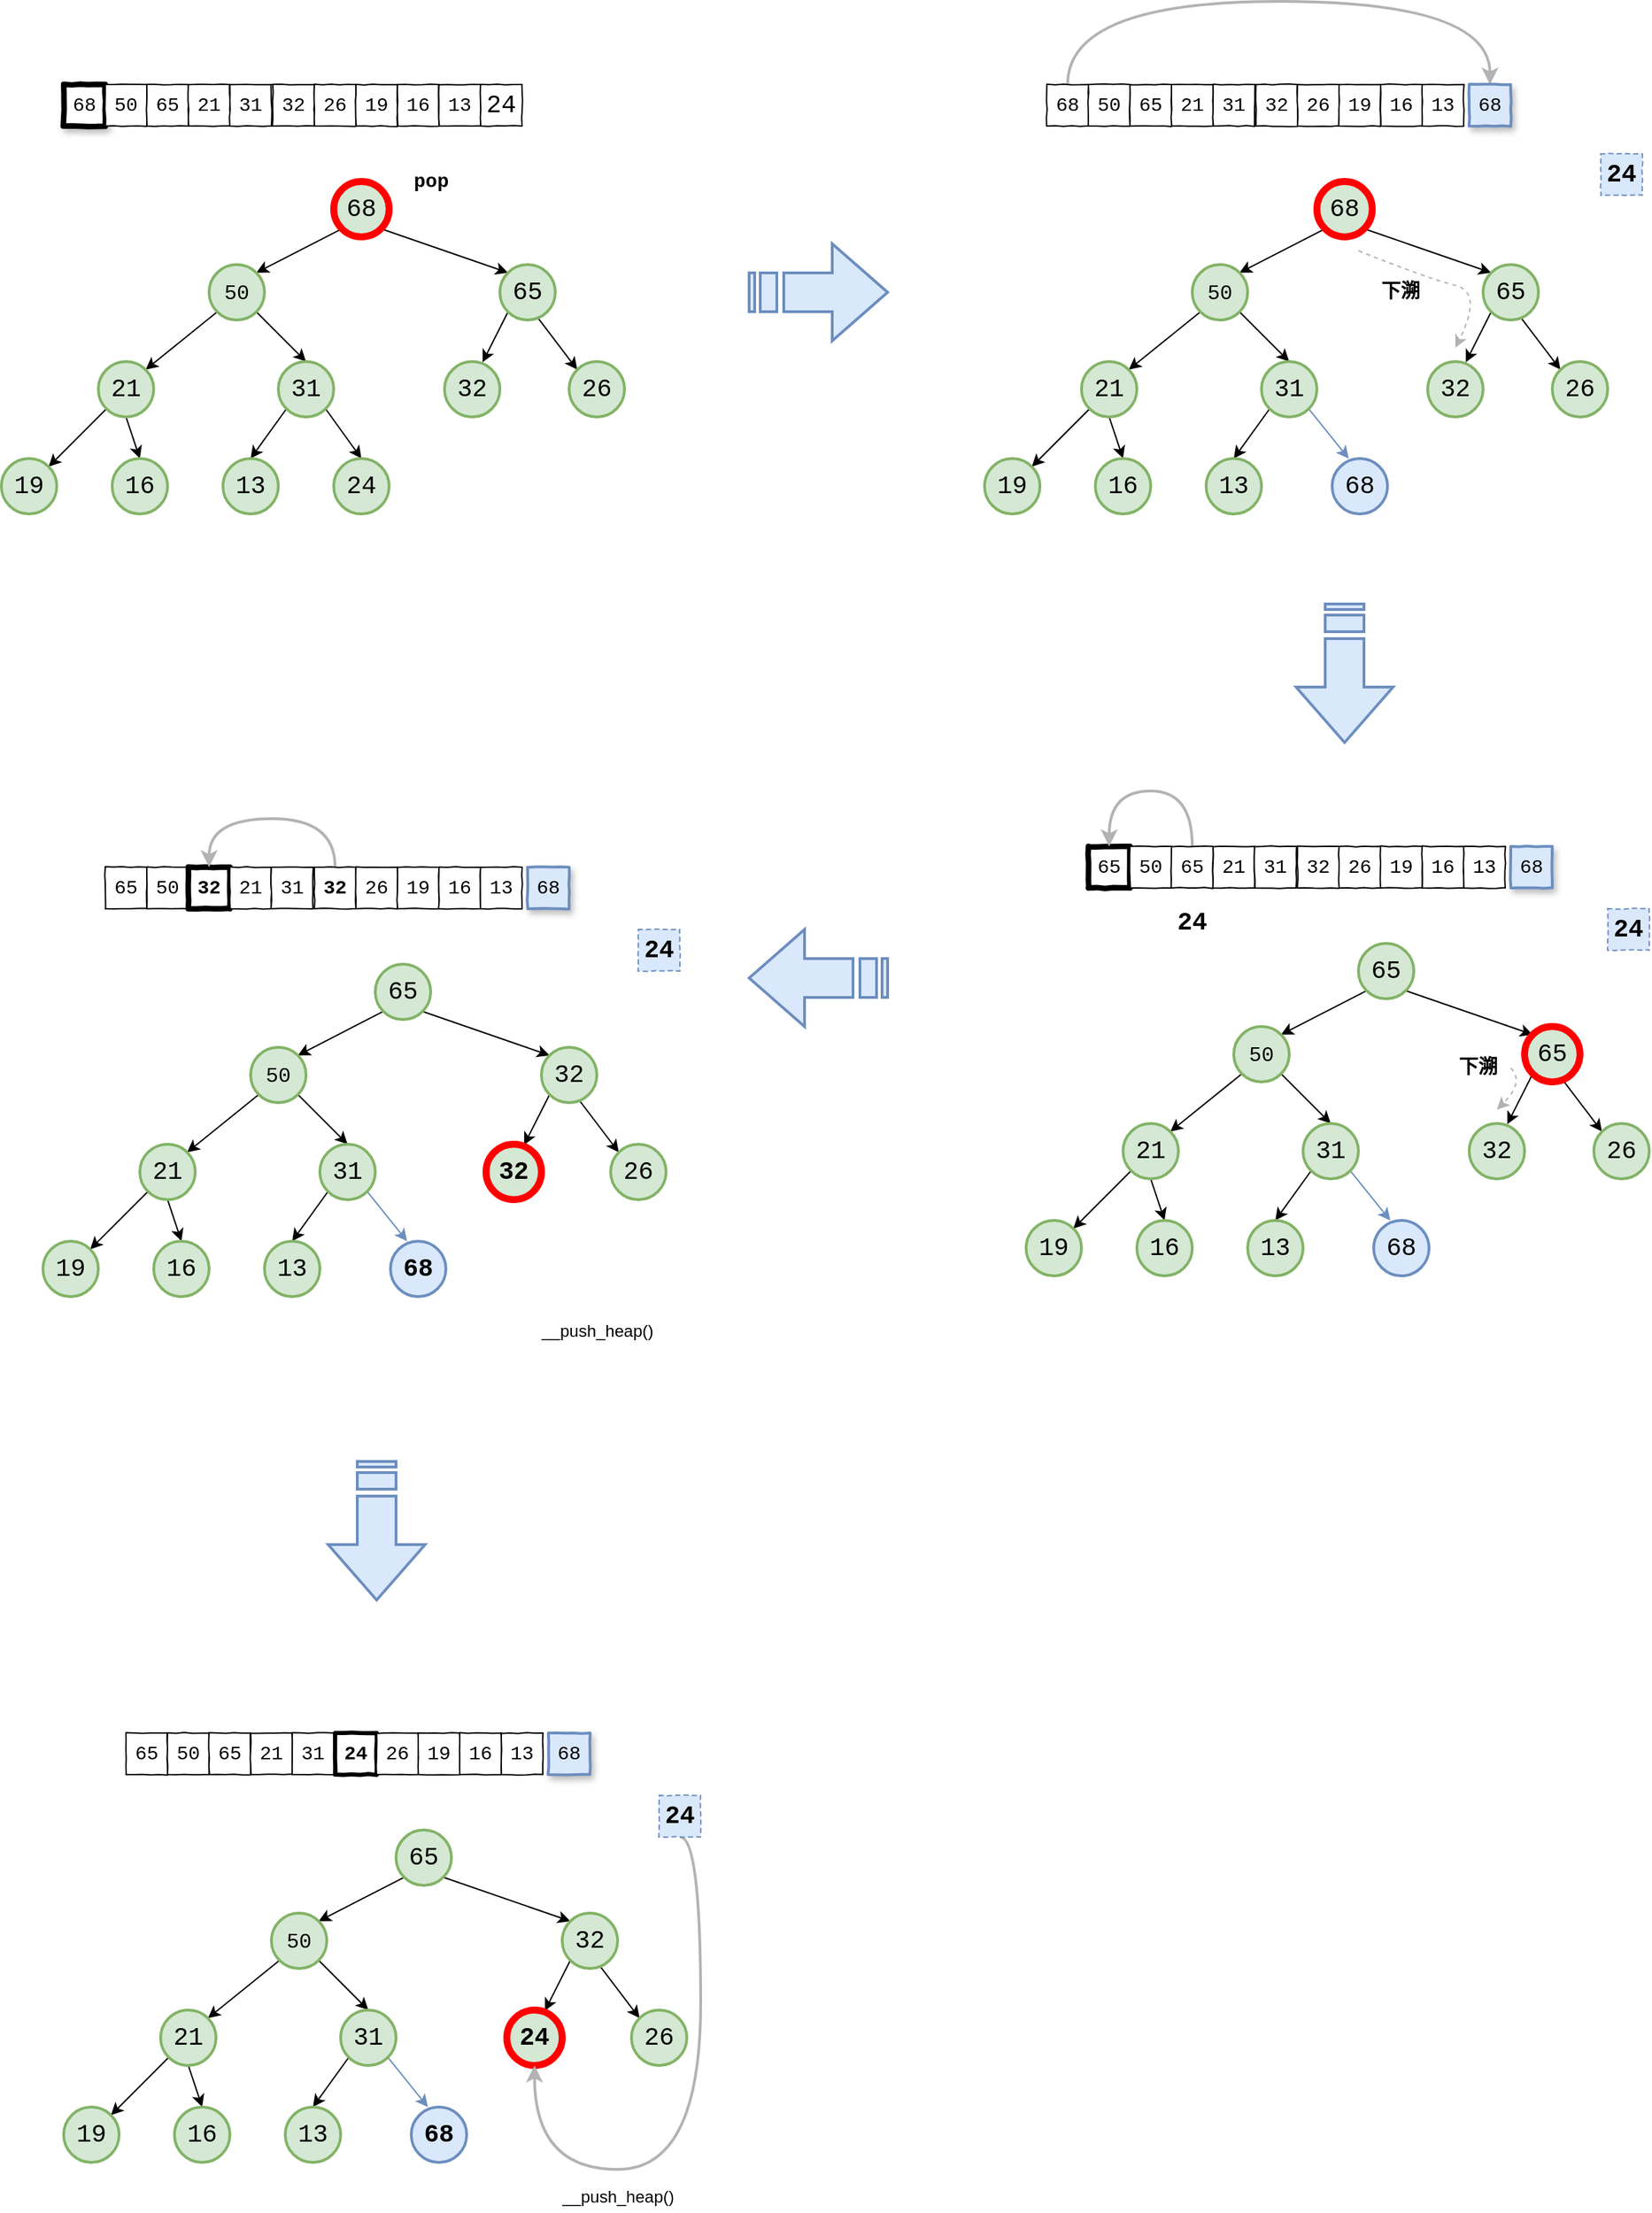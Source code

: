 <mxfile version="14.8.1" type="device"><diagram id="29K6t1o29U9dfSIRlV-H" name="第 1 页"><mxGraphModel dx="1490" dy="1015" grid="1" gridSize="10" guides="1" tooltips="1" connect="1" arrows="1" fold="1" page="1" pageScale="1" pageWidth="827" pageHeight="1169" math="0" shadow="0"><root><mxCell id="0"/><mxCell id="1" parent="0"/><mxCell id="tdpKP4snzykJeawlHUXq-28" value="" style="html=1;shadow=0;dashed=0;align=center;verticalAlign=middle;shape=mxgraph.arrows2.stripedArrow;dy=0.6;dx=40;notch=25;fontSize=14;strokeWidth=2;fillColor=#dae8fc;strokeColor=#6c8ebf;" parent="1" vertex="1"><mxGeometry x="570" y="205" width="100" height="70" as="geometry"/></mxCell><mxCell id="tdpKP4snzykJeawlHUXq-156" value="" style="html=1;shadow=0;dashed=0;align=center;verticalAlign=middle;shape=mxgraph.arrows2.stripedArrow;dy=0.6;dx=40;notch=25;fontSize=14;strokeWidth=2;fillColor=#dae8fc;strokeColor=#6c8ebf;rotation=90;" parent="1" vertex="1"><mxGeometry x="950" y="480" width="100" height="70" as="geometry"/></mxCell><mxCell id="tdpKP4snzykJeawlHUXq-163" value="" style="html=1;shadow=0;dashed=0;align=center;verticalAlign=middle;shape=mxgraph.arrows2.stripedArrow;dy=0.6;dx=40;notch=25;fontSize=14;strokeWidth=2;fillColor=#dae8fc;strokeColor=#6c8ebf;direction=west;" parent="1" vertex="1"><mxGeometry x="570" y="700" width="100" height="70" as="geometry"/></mxCell><mxCell id="tdpKP4snzykJeawlHUXq-164" style="rounded=0;orthogonalLoop=1;jettySize=auto;html=1;exitX=0;exitY=1;exitDx=0;exitDy=0;entryX=1;entryY=0;entryDx=0;entryDy=0;fontFamily=Courier New;fontSize=18;fontColor=#000000;" parent="1" source="tdpKP4snzykJeawlHUXq-166" target="tdpKP4snzykJeawlHUXq-169" edge="1"><mxGeometry relative="1" as="geometry"/></mxCell><mxCell id="tdpKP4snzykJeawlHUXq-165" style="edgeStyle=none;rounded=0;orthogonalLoop=1;jettySize=auto;html=1;exitX=1;exitY=1;exitDx=0;exitDy=0;entryX=0;entryY=0;entryDx=0;entryDy=0;fontFamily=Courier New;fontSize=18;fontColor=#000000;" parent="1" source="tdpKP4snzykJeawlHUXq-166" target="tdpKP4snzykJeawlHUXq-172" edge="1"><mxGeometry relative="1" as="geometry"/></mxCell><mxCell id="tdpKP4snzykJeawlHUXq-166" value="68" style="ellipse;whiteSpace=wrap;html=1;aspect=fixed;comic=1;jiggle=2;fontFamily=Courier New;fontSize=18;fillColor=#d5e8d4;strokeWidth=5;strokeColor=#FF0000;" parent="1" vertex="1"><mxGeometry x="270" y="160" width="40" height="40" as="geometry"/></mxCell><mxCell id="tdpKP4snzykJeawlHUXq-167" style="edgeStyle=none;rounded=0;orthogonalLoop=1;jettySize=auto;html=1;exitX=0;exitY=1;exitDx=0;exitDy=0;entryX=1;entryY=0;entryDx=0;entryDy=0;fontFamily=Courier New;fontSize=18;fontColor=#000000;" parent="1" source="tdpKP4snzykJeawlHUXq-169" target="tdpKP4snzykJeawlHUXq-175" edge="1"><mxGeometry relative="1" as="geometry"/></mxCell><mxCell id="tdpKP4snzykJeawlHUXq-168" style="edgeStyle=none;rounded=0;orthogonalLoop=1;jettySize=auto;html=1;exitX=1;exitY=1;exitDx=0;exitDy=0;entryX=0.5;entryY=0;entryDx=0;entryDy=0;fontFamily=Courier New;fontSize=18;fontColor=#000000;" parent="1" source="tdpKP4snzykJeawlHUXq-169" target="tdpKP4snzykJeawlHUXq-178" edge="1"><mxGeometry relative="1" as="geometry"/></mxCell><mxCell id="tdpKP4snzykJeawlHUXq-169" value="&lt;font style=&quot;font-size: 15px&quot;&gt;50&lt;/font&gt;" style="ellipse;whiteSpace=wrap;html=1;aspect=fixed;comic=1;jiggle=2;fontFamily=Courier New;fontSize=18;fillColor=#d5e8d4;strokeColor=#82b366;strokeWidth=2;" parent="1" vertex="1"><mxGeometry x="180" y="220" width="40" height="40" as="geometry"/></mxCell><mxCell id="tdpKP4snzykJeawlHUXq-170" style="edgeStyle=none;rounded=0;orthogonalLoop=1;jettySize=auto;html=1;exitX=0;exitY=1;exitDx=0;exitDy=0;fontFamily=Courier New;fontSize=18;fontColor=#000000;entryX=0.688;entryY=0.013;entryDx=0;entryDy=0;entryPerimeter=0;" parent="1" source="tdpKP4snzykJeawlHUXq-172" target="tdpKP4snzykJeawlHUXq-179" edge="1"><mxGeometry relative="1" as="geometry"/></mxCell><mxCell id="tdpKP4snzykJeawlHUXq-171" style="edgeStyle=none;rounded=0;orthogonalLoop=1;jettySize=auto;html=1;exitX=0.688;exitY=0.963;exitDx=0;exitDy=0;entryX=0;entryY=0;entryDx=0;entryDy=0;fontFamily=Courier New;fontSize=18;fontColor=#000000;exitPerimeter=0;" parent="1" source="tdpKP4snzykJeawlHUXq-172" target="tdpKP4snzykJeawlHUXq-180" edge="1"><mxGeometry relative="1" as="geometry"/></mxCell><mxCell id="tdpKP4snzykJeawlHUXq-172" value="65" style="ellipse;whiteSpace=wrap;html=1;aspect=fixed;comic=1;jiggle=2;fontFamily=Courier New;fontSize=18;fillColor=#d5e8d4;strokeColor=#82b366;strokeWidth=2;" parent="1" vertex="1"><mxGeometry x="390" y="220" width="40" height="40" as="geometry"/></mxCell><mxCell id="tdpKP4snzykJeawlHUXq-173" style="edgeStyle=none;rounded=0;orthogonalLoop=1;jettySize=auto;html=1;exitX=0;exitY=1;exitDx=0;exitDy=0;entryX=1;entryY=0;entryDx=0;entryDy=0;fontFamily=Courier New;fontSize=18;fontColor=#000000;" parent="1" source="tdpKP4snzykJeawlHUXq-175" target="tdpKP4snzykJeawlHUXq-181" edge="1"><mxGeometry relative="1" as="geometry"/></mxCell><mxCell id="tdpKP4snzykJeawlHUXq-174" style="edgeStyle=none;rounded=0;orthogonalLoop=1;jettySize=auto;html=1;exitX=0.5;exitY=1;exitDx=0;exitDy=0;entryX=0.5;entryY=0;entryDx=0;entryDy=0;fontFamily=Courier New;fontSize=18;fontColor=#000000;" parent="1" source="tdpKP4snzykJeawlHUXq-175" target="tdpKP4snzykJeawlHUXq-182" edge="1"><mxGeometry relative="1" as="geometry"/></mxCell><mxCell id="tdpKP4snzykJeawlHUXq-175" value="21" style="ellipse;whiteSpace=wrap;html=1;aspect=fixed;comic=1;jiggle=2;fontFamily=Courier New;fontSize=18;fillColor=#d5e8d4;strokeColor=#82b366;strokeWidth=2;" parent="1" vertex="1"><mxGeometry x="100" y="290" width="40" height="40" as="geometry"/></mxCell><mxCell id="tdpKP4snzykJeawlHUXq-176" style="edgeStyle=none;rounded=0;orthogonalLoop=1;jettySize=auto;html=1;exitX=0;exitY=1;exitDx=0;exitDy=0;entryX=0.5;entryY=0;entryDx=0;entryDy=0;fontFamily=Courier New;fontSize=18;fontColor=#000000;" parent="1" source="tdpKP4snzykJeawlHUXq-178" target="tdpKP4snzykJeawlHUXq-183" edge="1"><mxGeometry relative="1" as="geometry"/></mxCell><mxCell id="tdpKP4snzykJeawlHUXq-177" style="rounded=0;orthogonalLoop=1;jettySize=auto;html=1;exitX=1;exitY=1;exitDx=0;exitDy=0;entryX=0.5;entryY=0;entryDx=0;entryDy=0;" parent="1" source="tdpKP4snzykJeawlHUXq-178" target="tdpKP4snzykJeawlHUXq-184" edge="1"><mxGeometry relative="1" as="geometry"/></mxCell><mxCell id="tdpKP4snzykJeawlHUXq-178" value="31" style="ellipse;whiteSpace=wrap;html=1;aspect=fixed;comic=1;jiggle=2;fontFamily=Courier New;fontSize=18;fillColor=#d5e8d4;strokeWidth=2;strokeColor=#82B366;" parent="1" vertex="1"><mxGeometry x="230" y="290" width="40" height="40" as="geometry"/></mxCell><mxCell id="tdpKP4snzykJeawlHUXq-179" value="32" style="ellipse;whiteSpace=wrap;html=1;aspect=fixed;comic=1;jiggle=2;fontFamily=Courier New;fontSize=18;fillColor=#d5e8d4;strokeColor=#82b366;strokeWidth=2;" parent="1" vertex="1"><mxGeometry x="350" y="290" width="40" height="40" as="geometry"/></mxCell><mxCell id="tdpKP4snzykJeawlHUXq-180" value="26" style="ellipse;whiteSpace=wrap;html=1;aspect=fixed;comic=1;jiggle=2;fontFamily=Courier New;fontSize=18;fillColor=#d5e8d4;strokeColor=#82b366;strokeWidth=2;" parent="1" vertex="1"><mxGeometry x="440" y="290" width="40" height="40" as="geometry"/></mxCell><mxCell id="tdpKP4snzykJeawlHUXq-181" value="19" style="ellipse;whiteSpace=wrap;html=1;aspect=fixed;comic=1;jiggle=2;fontFamily=Courier New;fontSize=18;fillColor=#d5e8d4;strokeColor=#82b366;strokeWidth=2;" parent="1" vertex="1"><mxGeometry x="30" y="360" width="40" height="40" as="geometry"/></mxCell><mxCell id="tdpKP4snzykJeawlHUXq-182" value="16" style="ellipse;whiteSpace=wrap;html=1;aspect=fixed;comic=1;jiggle=2;fontFamily=Courier New;fontSize=18;fillColor=#d5e8d4;strokeColor=#82b366;strokeWidth=2;" parent="1" vertex="1"><mxGeometry x="110" y="360" width="40" height="40" as="geometry"/></mxCell><mxCell id="tdpKP4snzykJeawlHUXq-183" value="13" style="ellipse;whiteSpace=wrap;html=1;aspect=fixed;comic=1;jiggle=2;fontFamily=Courier New;fontSize=18;fillColor=#d5e8d4;strokeColor=#82b366;strokeWidth=2;" parent="1" vertex="1"><mxGeometry x="190" y="360" width="40" height="40" as="geometry"/></mxCell><mxCell id="tdpKP4snzykJeawlHUXq-184" value="24" style="ellipse;whiteSpace=wrap;html=1;aspect=fixed;comic=1;jiggle=2;fontFamily=Courier New;fontSize=18;fillColor=#d5e8d4;strokeWidth=2;strokeColor=#82B366;" parent="1" vertex="1"><mxGeometry x="270" y="360" width="40" height="40" as="geometry"/></mxCell><mxCell id="tdpKP4snzykJeawlHUXq-186" value="68" style="rounded=0;whiteSpace=wrap;html=1;comic=1;jiggle=2;fontStyle=0;fontFamily=Courier New;fontSize=14;strokeWidth=4;shadow=1;" parent="1" vertex="1"><mxGeometry x="75" y="90" width="30" height="30" as="geometry"/></mxCell><mxCell id="tdpKP4snzykJeawlHUXq-187" value="50" style="rounded=0;whiteSpace=wrap;html=1;comic=1;jiggle=2;fontStyle=0;fontFamily=Courier New;fontSize=14;strokeWidth=1;" parent="1" vertex="1"><mxGeometry x="105" y="90" width="30" height="30" as="geometry"/></mxCell><mxCell id="tdpKP4snzykJeawlHUXq-188" value="65" style="rounded=0;whiteSpace=wrap;html=1;comic=1;jiggle=2;fontStyle=0;fontFamily=Courier New;fontSize=14;" parent="1" vertex="1"><mxGeometry x="135" y="90" width="30" height="30" as="geometry"/></mxCell><mxCell id="tdpKP4snzykJeawlHUXq-189" value="21" style="rounded=0;whiteSpace=wrap;html=1;comic=1;jiggle=2;fontStyle=0;fontFamily=Courier New;fontSize=14;" parent="1" vertex="1"><mxGeometry x="165" y="90" width="30" height="30" as="geometry"/></mxCell><mxCell id="tdpKP4snzykJeawlHUXq-190" value="&lt;font style=&quot;font-size: 14px&quot;&gt;31&lt;/font&gt;" style="rounded=0;whiteSpace=wrap;html=1;comic=1;jiggle=2;fontStyle=0;fontFamily=Courier New;fontSize=14;strokeWidth=1;shadow=0;" parent="1" vertex="1"><mxGeometry x="195" y="90" width="30" height="30" as="geometry"/></mxCell><mxCell id="tdpKP4snzykJeawlHUXq-191" value="32" style="rounded=0;whiteSpace=wrap;html=1;comic=1;jiggle=2;fontStyle=0;fontFamily=Courier New;fontSize=14;" parent="1" vertex="1"><mxGeometry x="226" y="90" width="30" height="30" as="geometry"/></mxCell><mxCell id="tdpKP4snzykJeawlHUXq-192" value="26" style="rounded=0;whiteSpace=wrap;html=1;comic=1;jiggle=2;fontStyle=0;fontFamily=Courier New;fontSize=14;" parent="1" vertex="1"><mxGeometry x="256" y="90" width="30" height="30" as="geometry"/></mxCell><mxCell id="tdpKP4snzykJeawlHUXq-193" value="19" style="rounded=0;whiteSpace=wrap;html=1;comic=1;jiggle=2;fontStyle=0;fontFamily=Courier New;fontSize=14;" parent="1" vertex="1"><mxGeometry x="286" y="90" width="30" height="30" as="geometry"/></mxCell><mxCell id="tdpKP4snzykJeawlHUXq-194" value="16" style="rounded=0;whiteSpace=wrap;html=1;comic=1;jiggle=2;fontStyle=0;fontFamily=Courier New;fontSize=14;" parent="1" vertex="1"><mxGeometry x="316" y="90" width="30" height="30" as="geometry"/></mxCell><mxCell id="tdpKP4snzykJeawlHUXq-195" value="13" style="rounded=0;whiteSpace=wrap;html=1;comic=1;jiggle=2;fontStyle=0;fontFamily=Courier New;fontSize=14;" parent="1" vertex="1"><mxGeometry x="346" y="90" width="30" height="30" as="geometry"/></mxCell><mxCell id="tdpKP4snzykJeawlHUXq-196" value="&lt;font style=&quot;font-size: 18px&quot;&gt;24&lt;/font&gt;" style="rounded=0;whiteSpace=wrap;html=1;comic=1;jiggle=2;fontStyle=0;fontFamily=Courier New;fontSize=14;strokeWidth=1;" parent="1" vertex="1"><mxGeometry x="376" y="90" width="30" height="30" as="geometry"/></mxCell><mxCell id="zJwQ030tZpk8K6X3vQUJ-1" value="&lt;b&gt;&lt;font face=&quot;Courier New&quot; style=&quot;font-size: 14px&quot;&gt;pop&lt;/font&gt;&lt;/b&gt;" style="text;html=1;align=center;verticalAlign=middle;resizable=0;points=[];autosize=1;strokeColor=none;" parent="1" vertex="1"><mxGeometry x="320" y="150" width="40" height="20" as="geometry"/></mxCell><mxCell id="zJwQ030tZpk8K6X3vQUJ-2" style="rounded=0;orthogonalLoop=1;jettySize=auto;html=1;exitX=0;exitY=1;exitDx=0;exitDy=0;entryX=1;entryY=0;entryDx=0;entryDy=0;fontFamily=Courier New;fontSize=18;fontColor=#000000;" parent="1" source="zJwQ030tZpk8K6X3vQUJ-4" target="zJwQ030tZpk8K6X3vQUJ-7" edge="1"><mxGeometry relative="1" as="geometry"/></mxCell><mxCell id="zJwQ030tZpk8K6X3vQUJ-3" style="edgeStyle=none;rounded=0;orthogonalLoop=1;jettySize=auto;html=1;exitX=1;exitY=1;exitDx=0;exitDy=0;entryX=0;entryY=0;entryDx=0;entryDy=0;fontFamily=Courier New;fontSize=18;fontColor=#000000;" parent="1" source="zJwQ030tZpk8K6X3vQUJ-4" target="zJwQ030tZpk8K6X3vQUJ-10" edge="1"><mxGeometry relative="1" as="geometry"/></mxCell><mxCell id="zJwQ030tZpk8K6X3vQUJ-4" value="68" style="ellipse;whiteSpace=wrap;html=1;aspect=fixed;comic=1;jiggle=2;fontFamily=Courier New;fontSize=18;fillColor=#d5e8d4;strokeWidth=5;strokeColor=#FF0000;" parent="1" vertex="1"><mxGeometry x="980" y="160" width="40" height="40" as="geometry"/></mxCell><mxCell id="zJwQ030tZpk8K6X3vQUJ-5" style="edgeStyle=none;rounded=0;orthogonalLoop=1;jettySize=auto;html=1;exitX=0;exitY=1;exitDx=0;exitDy=0;entryX=1;entryY=0;entryDx=0;entryDy=0;fontFamily=Courier New;fontSize=18;fontColor=#000000;" parent="1" source="zJwQ030tZpk8K6X3vQUJ-7" target="zJwQ030tZpk8K6X3vQUJ-13" edge="1"><mxGeometry relative="1" as="geometry"/></mxCell><mxCell id="zJwQ030tZpk8K6X3vQUJ-6" style="edgeStyle=none;rounded=0;orthogonalLoop=1;jettySize=auto;html=1;exitX=1;exitY=1;exitDx=0;exitDy=0;entryX=0.5;entryY=0;entryDx=0;entryDy=0;fontFamily=Courier New;fontSize=18;fontColor=#000000;" parent="1" source="zJwQ030tZpk8K6X3vQUJ-7" target="zJwQ030tZpk8K6X3vQUJ-16" edge="1"><mxGeometry relative="1" as="geometry"/></mxCell><mxCell id="zJwQ030tZpk8K6X3vQUJ-7" value="&lt;font style=&quot;font-size: 15px&quot;&gt;50&lt;/font&gt;" style="ellipse;whiteSpace=wrap;html=1;aspect=fixed;comic=1;jiggle=2;fontFamily=Courier New;fontSize=18;fillColor=#d5e8d4;strokeColor=#82b366;strokeWidth=2;" parent="1" vertex="1"><mxGeometry x="890" y="220" width="40" height="40" as="geometry"/></mxCell><mxCell id="zJwQ030tZpk8K6X3vQUJ-8" style="edgeStyle=none;rounded=0;orthogonalLoop=1;jettySize=auto;html=1;exitX=0;exitY=1;exitDx=0;exitDy=0;fontFamily=Courier New;fontSize=18;fontColor=#000000;entryX=0.688;entryY=0.013;entryDx=0;entryDy=0;entryPerimeter=0;" parent="1" source="zJwQ030tZpk8K6X3vQUJ-10" target="zJwQ030tZpk8K6X3vQUJ-17" edge="1"><mxGeometry relative="1" as="geometry"/></mxCell><mxCell id="zJwQ030tZpk8K6X3vQUJ-9" style="edgeStyle=none;rounded=0;orthogonalLoop=1;jettySize=auto;html=1;exitX=0.688;exitY=0.963;exitDx=0;exitDy=0;entryX=0;entryY=0;entryDx=0;entryDy=0;fontFamily=Courier New;fontSize=18;fontColor=#000000;exitPerimeter=0;" parent="1" source="zJwQ030tZpk8K6X3vQUJ-10" target="zJwQ030tZpk8K6X3vQUJ-18" edge="1"><mxGeometry relative="1" as="geometry"/></mxCell><mxCell id="zJwQ030tZpk8K6X3vQUJ-10" value="65" style="ellipse;whiteSpace=wrap;html=1;aspect=fixed;comic=1;jiggle=2;fontFamily=Courier New;fontSize=18;fillColor=#d5e8d4;strokeColor=#82b366;strokeWidth=2;" parent="1" vertex="1"><mxGeometry x="1100" y="220" width="40" height="40" as="geometry"/></mxCell><mxCell id="zJwQ030tZpk8K6X3vQUJ-11" style="edgeStyle=none;rounded=0;orthogonalLoop=1;jettySize=auto;html=1;exitX=0;exitY=1;exitDx=0;exitDy=0;entryX=1;entryY=0;entryDx=0;entryDy=0;fontFamily=Courier New;fontSize=18;fontColor=#000000;" parent="1" source="zJwQ030tZpk8K6X3vQUJ-13" target="zJwQ030tZpk8K6X3vQUJ-19" edge="1"><mxGeometry relative="1" as="geometry"/></mxCell><mxCell id="zJwQ030tZpk8K6X3vQUJ-12" style="edgeStyle=none;rounded=0;orthogonalLoop=1;jettySize=auto;html=1;exitX=0.5;exitY=1;exitDx=0;exitDy=0;entryX=0.5;entryY=0;entryDx=0;entryDy=0;fontFamily=Courier New;fontSize=18;fontColor=#000000;" parent="1" source="zJwQ030tZpk8K6X3vQUJ-13" target="zJwQ030tZpk8K6X3vQUJ-20" edge="1"><mxGeometry relative="1" as="geometry"/></mxCell><mxCell id="zJwQ030tZpk8K6X3vQUJ-13" value="21" style="ellipse;whiteSpace=wrap;html=1;aspect=fixed;comic=1;jiggle=2;fontFamily=Courier New;fontSize=18;fillColor=#d5e8d4;strokeColor=#82b366;strokeWidth=2;" parent="1" vertex="1"><mxGeometry x="810" y="290" width="40" height="40" as="geometry"/></mxCell><mxCell id="zJwQ030tZpk8K6X3vQUJ-14" style="edgeStyle=none;rounded=0;orthogonalLoop=1;jettySize=auto;html=1;exitX=0;exitY=1;exitDx=0;exitDy=0;entryX=0.5;entryY=0;entryDx=0;entryDy=0;fontFamily=Courier New;fontSize=18;fontColor=#000000;" parent="1" source="zJwQ030tZpk8K6X3vQUJ-16" target="zJwQ030tZpk8K6X3vQUJ-21" edge="1"><mxGeometry relative="1" as="geometry"/></mxCell><mxCell id="zJwQ030tZpk8K6X3vQUJ-15" style="rounded=0;orthogonalLoop=1;jettySize=auto;html=1;exitX=1;exitY=1;exitDx=0;exitDy=0;entryX=0.3;entryY=0;entryDx=0;entryDy=0;strokeColor=#6c8ebf;entryPerimeter=0;fillColor=#dae8fc;" parent="1" source="zJwQ030tZpk8K6X3vQUJ-16" target="zJwQ030tZpk8K6X3vQUJ-22" edge="1"><mxGeometry relative="1" as="geometry"/></mxCell><mxCell id="zJwQ030tZpk8K6X3vQUJ-16" value="31" style="ellipse;whiteSpace=wrap;html=1;aspect=fixed;comic=1;jiggle=2;fontFamily=Courier New;fontSize=18;fillColor=#d5e8d4;strokeWidth=2;strokeColor=#82B366;" parent="1" vertex="1"><mxGeometry x="940" y="290" width="40" height="40" as="geometry"/></mxCell><mxCell id="zJwQ030tZpk8K6X3vQUJ-17" value="32" style="ellipse;whiteSpace=wrap;html=1;aspect=fixed;comic=1;jiggle=2;fontFamily=Courier New;fontSize=18;fillColor=#d5e8d4;strokeColor=#82b366;strokeWidth=2;" parent="1" vertex="1"><mxGeometry x="1060" y="290" width="40" height="40" as="geometry"/></mxCell><mxCell id="zJwQ030tZpk8K6X3vQUJ-18" value="26" style="ellipse;whiteSpace=wrap;html=1;aspect=fixed;comic=1;jiggle=2;fontFamily=Courier New;fontSize=18;fillColor=#d5e8d4;strokeColor=#82b366;strokeWidth=2;" parent="1" vertex="1"><mxGeometry x="1150" y="290" width="40" height="40" as="geometry"/></mxCell><mxCell id="zJwQ030tZpk8K6X3vQUJ-19" value="19" style="ellipse;whiteSpace=wrap;html=1;aspect=fixed;comic=1;jiggle=2;fontFamily=Courier New;fontSize=18;fillColor=#d5e8d4;strokeColor=#82b366;strokeWidth=2;" parent="1" vertex="1"><mxGeometry x="740" y="360" width="40" height="40" as="geometry"/></mxCell><mxCell id="zJwQ030tZpk8K6X3vQUJ-20" value="16" style="ellipse;whiteSpace=wrap;html=1;aspect=fixed;comic=1;jiggle=2;fontFamily=Courier New;fontSize=18;fillColor=#d5e8d4;strokeColor=#82b366;strokeWidth=2;" parent="1" vertex="1"><mxGeometry x="820" y="360" width="40" height="40" as="geometry"/></mxCell><mxCell id="zJwQ030tZpk8K6X3vQUJ-21" value="13" style="ellipse;whiteSpace=wrap;html=1;aspect=fixed;comic=1;jiggle=2;fontFamily=Courier New;fontSize=18;fillColor=#d5e8d4;strokeColor=#82b366;strokeWidth=2;" parent="1" vertex="1"><mxGeometry x="900" y="360" width="40" height="40" as="geometry"/></mxCell><mxCell id="zJwQ030tZpk8K6X3vQUJ-22" value="68" style="ellipse;whiteSpace=wrap;html=1;aspect=fixed;comic=1;jiggle=2;fontFamily=Courier New;fontSize=18;fillColor=#dae8fc;strokeWidth=2;strokeColor=#6c8ebf;" parent="1" vertex="1"><mxGeometry x="991" y="360" width="40" height="40" as="geometry"/></mxCell><mxCell id="g1Varh0YlJ40aaUYuVzi-84" style="edgeStyle=orthogonalEdgeStyle;curved=1;rounded=0;orthogonalLoop=1;jettySize=auto;html=1;entryX=0.5;entryY=0;entryDx=0;entryDy=0;strokeColor=#B3B3B3;strokeWidth=2;" edge="1" parent="1" source="zJwQ030tZpk8K6X3vQUJ-24" target="zJwQ030tZpk8K6X3vQUJ-36"><mxGeometry relative="1" as="geometry"><Array as="points"><mxPoint x="800" y="30"/><mxPoint x="1105" y="30"/></Array></mxGeometry></mxCell><mxCell id="zJwQ030tZpk8K6X3vQUJ-24" value="68" style="rounded=0;whiteSpace=wrap;html=1;comic=1;jiggle=2;fontStyle=0;fontFamily=Courier New;fontSize=14;strokeWidth=1;shadow=0;" parent="1" vertex="1"><mxGeometry x="785" y="90" width="30" height="30" as="geometry"/></mxCell><mxCell id="zJwQ030tZpk8K6X3vQUJ-25" value="50" style="rounded=0;whiteSpace=wrap;html=1;comic=1;jiggle=2;fontStyle=0;fontFamily=Courier New;fontSize=14;strokeWidth=1;" parent="1" vertex="1"><mxGeometry x="815" y="90" width="30" height="30" as="geometry"/></mxCell><mxCell id="zJwQ030tZpk8K6X3vQUJ-26" value="65" style="rounded=0;whiteSpace=wrap;html=1;comic=1;jiggle=2;fontStyle=0;fontFamily=Courier New;fontSize=14;" parent="1" vertex="1"><mxGeometry x="845" y="90" width="30" height="30" as="geometry"/></mxCell><mxCell id="zJwQ030tZpk8K6X3vQUJ-27" value="21" style="rounded=0;whiteSpace=wrap;html=1;comic=1;jiggle=2;fontStyle=0;fontFamily=Courier New;fontSize=14;" parent="1" vertex="1"><mxGeometry x="875" y="90" width="30" height="30" as="geometry"/></mxCell><mxCell id="zJwQ030tZpk8K6X3vQUJ-28" value="&lt;font style=&quot;font-size: 14px&quot;&gt;31&lt;/font&gt;" style="rounded=0;whiteSpace=wrap;html=1;comic=1;jiggle=2;fontStyle=0;fontFamily=Courier New;fontSize=14;strokeWidth=1;shadow=0;" parent="1" vertex="1"><mxGeometry x="905" y="90" width="30" height="30" as="geometry"/></mxCell><mxCell id="zJwQ030tZpk8K6X3vQUJ-29" value="32" style="rounded=0;whiteSpace=wrap;html=1;comic=1;jiggle=2;fontStyle=0;fontFamily=Courier New;fontSize=14;" parent="1" vertex="1"><mxGeometry x="936" y="90" width="30" height="30" as="geometry"/></mxCell><mxCell id="zJwQ030tZpk8K6X3vQUJ-30" value="26" style="rounded=0;whiteSpace=wrap;html=1;comic=1;jiggle=2;fontStyle=0;fontFamily=Courier New;fontSize=14;" parent="1" vertex="1"><mxGeometry x="966" y="90" width="30" height="30" as="geometry"/></mxCell><mxCell id="zJwQ030tZpk8K6X3vQUJ-31" value="19" style="rounded=0;whiteSpace=wrap;html=1;comic=1;jiggle=2;fontStyle=0;fontFamily=Courier New;fontSize=14;" parent="1" vertex="1"><mxGeometry x="996" y="90" width="30" height="30" as="geometry"/></mxCell><mxCell id="zJwQ030tZpk8K6X3vQUJ-32" value="16" style="rounded=0;whiteSpace=wrap;html=1;comic=1;jiggle=2;fontStyle=0;fontFamily=Courier New;fontSize=14;" parent="1" vertex="1"><mxGeometry x="1026" y="90" width="30" height="30" as="geometry"/></mxCell><mxCell id="zJwQ030tZpk8K6X3vQUJ-33" value="13" style="rounded=0;whiteSpace=wrap;html=1;comic=1;jiggle=2;fontStyle=0;fontFamily=Courier New;fontSize=14;" parent="1" vertex="1"><mxGeometry x="1056" y="90" width="30" height="30" as="geometry"/></mxCell><mxCell id="zJwQ030tZpk8K6X3vQUJ-34" value="&lt;font style=&quot;font-size: 18px&quot;&gt;&lt;b&gt;24&lt;/b&gt;&lt;/font&gt;" style="rounded=0;whiteSpace=wrap;html=1;comic=1;jiggle=2;fontStyle=0;fontFamily=Courier New;fontSize=14;strokeWidth=1;dashed=1;strokeColor=#6c8ebf;fillColor=#dae8fc;" parent="1" vertex="1"><mxGeometry x="1185" y="140" width="30" height="30" as="geometry"/></mxCell><mxCell id="zJwQ030tZpk8K6X3vQUJ-36" value="68" style="rounded=0;whiteSpace=wrap;html=1;comic=1;jiggle=2;fontStyle=0;fontFamily=Courier New;fontSize=14;strokeWidth=2;shadow=1;fillColor=#dae8fc;strokeColor=#6c8ebf;" parent="1" vertex="1"><mxGeometry x="1090" y="90" width="30" height="30" as="geometry"/></mxCell><mxCell id="g1Varh0YlJ40aaUYuVzi-2" value="" style="curved=1;endArrow=classic;html=1;dashed=1;strokeColor=#B3B3B3;" edge="1" parent="1"><mxGeometry width="50" height="50" relative="1" as="geometry"><mxPoint x="1010" y="210" as="sourcePoint"/><mxPoint x="1080" y="280" as="targetPoint"/><Array as="points"><mxPoint x="1060" y="230"/><mxPoint x="1100" y="240"/></Array></mxGeometry></mxCell><mxCell id="g1Varh0YlJ40aaUYuVzi-3" value="&lt;b&gt;&lt;font face=&quot;Courier New&quot; style=&quot;font-size: 14px&quot;&gt;下溯&lt;/font&gt;&lt;/b&gt;" style="text;html=1;align=center;verticalAlign=middle;resizable=0;points=[];autosize=1;strokeColor=none;" vertex="1" parent="1"><mxGeometry x="1020" y="230" width="40" height="20" as="geometry"/></mxCell><mxCell id="g1Varh0YlJ40aaUYuVzi-4" style="rounded=0;orthogonalLoop=1;jettySize=auto;html=1;exitX=0;exitY=1;exitDx=0;exitDy=0;entryX=1;entryY=0;entryDx=0;entryDy=0;fontFamily=Courier New;fontSize=18;fontColor=#000000;" edge="1" parent="1" source="g1Varh0YlJ40aaUYuVzi-6" target="g1Varh0YlJ40aaUYuVzi-9"><mxGeometry relative="1" as="geometry"/></mxCell><mxCell id="g1Varh0YlJ40aaUYuVzi-5" style="edgeStyle=none;rounded=0;orthogonalLoop=1;jettySize=auto;html=1;exitX=1;exitY=1;exitDx=0;exitDy=0;entryX=0;entryY=0;entryDx=0;entryDy=0;fontFamily=Courier New;fontSize=18;fontColor=#000000;" edge="1" parent="1" source="g1Varh0YlJ40aaUYuVzi-6" target="g1Varh0YlJ40aaUYuVzi-12"><mxGeometry relative="1" as="geometry"/></mxCell><mxCell id="g1Varh0YlJ40aaUYuVzi-6" value="65" style="ellipse;whiteSpace=wrap;html=1;aspect=fixed;comic=1;jiggle=2;fontFamily=Courier New;fontSize=18;fillColor=#d5e8d4;strokeWidth=2;strokeColor=#82B366;" vertex="1" parent="1"><mxGeometry x="1010" y="710" width="40" height="40" as="geometry"/></mxCell><mxCell id="g1Varh0YlJ40aaUYuVzi-7" style="edgeStyle=none;rounded=0;orthogonalLoop=1;jettySize=auto;html=1;exitX=0;exitY=1;exitDx=0;exitDy=0;entryX=1;entryY=0;entryDx=0;entryDy=0;fontFamily=Courier New;fontSize=18;fontColor=#000000;" edge="1" parent="1" source="g1Varh0YlJ40aaUYuVzi-9" target="g1Varh0YlJ40aaUYuVzi-15"><mxGeometry relative="1" as="geometry"/></mxCell><mxCell id="g1Varh0YlJ40aaUYuVzi-8" style="edgeStyle=none;rounded=0;orthogonalLoop=1;jettySize=auto;html=1;exitX=1;exitY=1;exitDx=0;exitDy=0;entryX=0.5;entryY=0;entryDx=0;entryDy=0;fontFamily=Courier New;fontSize=18;fontColor=#000000;" edge="1" parent="1" source="g1Varh0YlJ40aaUYuVzi-9" target="g1Varh0YlJ40aaUYuVzi-18"><mxGeometry relative="1" as="geometry"/></mxCell><mxCell id="g1Varh0YlJ40aaUYuVzi-9" value="&lt;font style=&quot;font-size: 15px&quot;&gt;50&lt;/font&gt;" style="ellipse;whiteSpace=wrap;html=1;aspect=fixed;comic=1;jiggle=2;fontFamily=Courier New;fontSize=18;fillColor=#d5e8d4;strokeColor=#82b366;strokeWidth=2;" vertex="1" parent="1"><mxGeometry x="920" y="770" width="40" height="40" as="geometry"/></mxCell><mxCell id="g1Varh0YlJ40aaUYuVzi-10" style="edgeStyle=none;rounded=0;orthogonalLoop=1;jettySize=auto;html=1;exitX=0;exitY=1;exitDx=0;exitDy=0;fontFamily=Courier New;fontSize=18;fontColor=#000000;entryX=0.688;entryY=0.013;entryDx=0;entryDy=0;entryPerimeter=0;" edge="1" parent="1" source="g1Varh0YlJ40aaUYuVzi-12" target="g1Varh0YlJ40aaUYuVzi-19"><mxGeometry relative="1" as="geometry"/></mxCell><mxCell id="g1Varh0YlJ40aaUYuVzi-11" style="edgeStyle=none;rounded=0;orthogonalLoop=1;jettySize=auto;html=1;exitX=0.688;exitY=0.963;exitDx=0;exitDy=0;entryX=0;entryY=0;entryDx=0;entryDy=0;fontFamily=Courier New;fontSize=18;fontColor=#000000;exitPerimeter=0;" edge="1" parent="1" source="g1Varh0YlJ40aaUYuVzi-12" target="g1Varh0YlJ40aaUYuVzi-20"><mxGeometry relative="1" as="geometry"/></mxCell><mxCell id="g1Varh0YlJ40aaUYuVzi-12" value="65" style="ellipse;whiteSpace=wrap;html=1;aspect=fixed;comic=1;jiggle=2;fontFamily=Courier New;fontSize=18;fillColor=#d5e8d4;strokeWidth=5;strokeColor=#FF0000;" vertex="1" parent="1"><mxGeometry x="1130" y="770" width="40" height="40" as="geometry"/></mxCell><mxCell id="g1Varh0YlJ40aaUYuVzi-13" style="edgeStyle=none;rounded=0;orthogonalLoop=1;jettySize=auto;html=1;exitX=0;exitY=1;exitDx=0;exitDy=0;entryX=1;entryY=0;entryDx=0;entryDy=0;fontFamily=Courier New;fontSize=18;fontColor=#000000;" edge="1" parent="1" source="g1Varh0YlJ40aaUYuVzi-15" target="g1Varh0YlJ40aaUYuVzi-21"><mxGeometry relative="1" as="geometry"/></mxCell><mxCell id="g1Varh0YlJ40aaUYuVzi-14" style="edgeStyle=none;rounded=0;orthogonalLoop=1;jettySize=auto;html=1;exitX=0.5;exitY=1;exitDx=0;exitDy=0;entryX=0.5;entryY=0;entryDx=0;entryDy=0;fontFamily=Courier New;fontSize=18;fontColor=#000000;" edge="1" parent="1" source="g1Varh0YlJ40aaUYuVzi-15" target="g1Varh0YlJ40aaUYuVzi-22"><mxGeometry relative="1" as="geometry"/></mxCell><mxCell id="g1Varh0YlJ40aaUYuVzi-15" value="21" style="ellipse;whiteSpace=wrap;html=1;aspect=fixed;comic=1;jiggle=2;fontFamily=Courier New;fontSize=18;fillColor=#d5e8d4;strokeColor=#82b366;strokeWidth=2;" vertex="1" parent="1"><mxGeometry x="840" y="840" width="40" height="40" as="geometry"/></mxCell><mxCell id="g1Varh0YlJ40aaUYuVzi-16" style="edgeStyle=none;rounded=0;orthogonalLoop=1;jettySize=auto;html=1;exitX=0;exitY=1;exitDx=0;exitDy=0;entryX=0.5;entryY=0;entryDx=0;entryDy=0;fontFamily=Courier New;fontSize=18;fontColor=#000000;" edge="1" parent="1" source="g1Varh0YlJ40aaUYuVzi-18" target="g1Varh0YlJ40aaUYuVzi-23"><mxGeometry relative="1" as="geometry"/></mxCell><mxCell id="g1Varh0YlJ40aaUYuVzi-17" style="rounded=0;orthogonalLoop=1;jettySize=auto;html=1;exitX=1;exitY=1;exitDx=0;exitDy=0;entryX=0.3;entryY=0;entryDx=0;entryDy=0;strokeColor=#6c8ebf;entryPerimeter=0;fillColor=#dae8fc;" edge="1" parent="1" source="g1Varh0YlJ40aaUYuVzi-18" target="g1Varh0YlJ40aaUYuVzi-24"><mxGeometry relative="1" as="geometry"/></mxCell><mxCell id="g1Varh0YlJ40aaUYuVzi-18" value="31" style="ellipse;whiteSpace=wrap;html=1;aspect=fixed;comic=1;jiggle=2;fontFamily=Courier New;fontSize=18;fillColor=#d5e8d4;strokeWidth=2;strokeColor=#82B366;" vertex="1" parent="1"><mxGeometry x="970" y="840" width="40" height="40" as="geometry"/></mxCell><mxCell id="g1Varh0YlJ40aaUYuVzi-19" value="32" style="ellipse;whiteSpace=wrap;html=1;aspect=fixed;comic=1;jiggle=2;fontFamily=Courier New;fontSize=18;fillColor=#d5e8d4;strokeColor=#82b366;strokeWidth=2;" vertex="1" parent="1"><mxGeometry x="1090" y="840" width="40" height="40" as="geometry"/></mxCell><mxCell id="g1Varh0YlJ40aaUYuVzi-20" value="26" style="ellipse;whiteSpace=wrap;html=1;aspect=fixed;comic=1;jiggle=2;fontFamily=Courier New;fontSize=18;fillColor=#d5e8d4;strokeColor=#82b366;strokeWidth=2;" vertex="1" parent="1"><mxGeometry x="1180" y="840" width="40" height="40" as="geometry"/></mxCell><mxCell id="g1Varh0YlJ40aaUYuVzi-21" value="19" style="ellipse;whiteSpace=wrap;html=1;aspect=fixed;comic=1;jiggle=2;fontFamily=Courier New;fontSize=18;fillColor=#d5e8d4;strokeColor=#82b366;strokeWidth=2;" vertex="1" parent="1"><mxGeometry x="770" y="910" width="40" height="40" as="geometry"/></mxCell><mxCell id="g1Varh0YlJ40aaUYuVzi-22" value="16" style="ellipse;whiteSpace=wrap;html=1;aspect=fixed;comic=1;jiggle=2;fontFamily=Courier New;fontSize=18;fillColor=#d5e8d4;strokeColor=#82b366;strokeWidth=2;" vertex="1" parent="1"><mxGeometry x="850" y="910" width="40" height="40" as="geometry"/></mxCell><mxCell id="g1Varh0YlJ40aaUYuVzi-23" value="13" style="ellipse;whiteSpace=wrap;html=1;aspect=fixed;comic=1;jiggle=2;fontFamily=Courier New;fontSize=18;fillColor=#d5e8d4;strokeColor=#82b366;strokeWidth=2;" vertex="1" parent="1"><mxGeometry x="930" y="910" width="40" height="40" as="geometry"/></mxCell><mxCell id="g1Varh0YlJ40aaUYuVzi-24" value="68" style="ellipse;whiteSpace=wrap;html=1;aspect=fixed;comic=1;jiggle=2;fontFamily=Courier New;fontSize=18;fillColor=#dae8fc;strokeWidth=2;strokeColor=#6c8ebf;" vertex="1" parent="1"><mxGeometry x="1021" y="910" width="40" height="40" as="geometry"/></mxCell><mxCell id="g1Varh0YlJ40aaUYuVzi-26" value="65" style="rounded=0;whiteSpace=wrap;html=1;comic=1;jiggle=2;fontStyle=0;fontFamily=Courier New;fontSize=14;strokeWidth=4;shadow=0;" vertex="1" parent="1"><mxGeometry x="815" y="640" width="30" height="30" as="geometry"/></mxCell><mxCell id="g1Varh0YlJ40aaUYuVzi-27" value="50" style="rounded=0;whiteSpace=wrap;html=1;comic=1;jiggle=2;fontStyle=0;fontFamily=Courier New;fontSize=14;strokeWidth=1;" vertex="1" parent="1"><mxGeometry x="845" y="640" width="30" height="30" as="geometry"/></mxCell><mxCell id="g1Varh0YlJ40aaUYuVzi-41" style="edgeStyle=orthogonalEdgeStyle;rounded=0;orthogonalLoop=1;jettySize=auto;html=1;exitX=0.5;exitY=0;exitDx=0;exitDy=0;entryX=0.5;entryY=0;entryDx=0;entryDy=0;strokeColor=#B3B3B3;curved=1;strokeWidth=2;" edge="1" parent="1" source="g1Varh0YlJ40aaUYuVzi-28" target="g1Varh0YlJ40aaUYuVzi-26"><mxGeometry relative="1" as="geometry"><Array as="points"><mxPoint x="890" y="600"/><mxPoint x="830" y="600"/></Array></mxGeometry></mxCell><mxCell id="g1Varh0YlJ40aaUYuVzi-28" value="65" style="rounded=0;whiteSpace=wrap;html=1;comic=1;jiggle=2;fontStyle=0;fontFamily=Courier New;fontSize=14;" vertex="1" parent="1"><mxGeometry x="875" y="640" width="30" height="30" as="geometry"/></mxCell><mxCell id="g1Varh0YlJ40aaUYuVzi-29" value="21" style="rounded=0;whiteSpace=wrap;html=1;comic=1;jiggle=2;fontStyle=0;fontFamily=Courier New;fontSize=14;" vertex="1" parent="1"><mxGeometry x="905" y="640" width="30" height="30" as="geometry"/></mxCell><mxCell id="g1Varh0YlJ40aaUYuVzi-30" value="&lt;font style=&quot;font-size: 14px&quot;&gt;31&lt;/font&gt;" style="rounded=0;whiteSpace=wrap;html=1;comic=1;jiggle=2;fontStyle=0;fontFamily=Courier New;fontSize=14;strokeWidth=1;shadow=0;" vertex="1" parent="1"><mxGeometry x="935" y="640" width="30" height="30" as="geometry"/></mxCell><mxCell id="g1Varh0YlJ40aaUYuVzi-31" value="32" style="rounded=0;whiteSpace=wrap;html=1;comic=1;jiggle=2;fontStyle=0;fontFamily=Courier New;fontSize=14;" vertex="1" parent="1"><mxGeometry x="966" y="640" width="30" height="30" as="geometry"/></mxCell><mxCell id="g1Varh0YlJ40aaUYuVzi-32" value="26" style="rounded=0;whiteSpace=wrap;html=1;comic=1;jiggle=2;fontStyle=0;fontFamily=Courier New;fontSize=14;" vertex="1" parent="1"><mxGeometry x="996" y="640" width="30" height="30" as="geometry"/></mxCell><mxCell id="g1Varh0YlJ40aaUYuVzi-33" value="19" style="rounded=0;whiteSpace=wrap;html=1;comic=1;jiggle=2;fontStyle=0;fontFamily=Courier New;fontSize=14;" vertex="1" parent="1"><mxGeometry x="1026" y="640" width="30" height="30" as="geometry"/></mxCell><mxCell id="g1Varh0YlJ40aaUYuVzi-34" value="16" style="rounded=0;whiteSpace=wrap;html=1;comic=1;jiggle=2;fontStyle=0;fontFamily=Courier New;fontSize=14;" vertex="1" parent="1"><mxGeometry x="1056" y="640" width="30" height="30" as="geometry"/></mxCell><mxCell id="g1Varh0YlJ40aaUYuVzi-35" value="13" style="rounded=0;whiteSpace=wrap;html=1;comic=1;jiggle=2;fontStyle=0;fontFamily=Courier New;fontSize=14;" vertex="1" parent="1"><mxGeometry x="1086" y="640" width="30" height="30" as="geometry"/></mxCell><mxCell id="g1Varh0YlJ40aaUYuVzi-36" value="&lt;font style=&quot;font-size: 18px&quot;&gt;&lt;b&gt;24&lt;/b&gt;&lt;/font&gt;" style="rounded=0;whiteSpace=wrap;html=1;comic=1;jiggle=2;fontStyle=0;fontFamily=Courier New;fontSize=14;strokeWidth=1;dashed=1;strokeColor=none;" vertex="1" parent="1"><mxGeometry x="875" y="680" width="30" height="30" as="geometry"/></mxCell><mxCell id="g1Varh0YlJ40aaUYuVzi-37" value="68" style="rounded=0;whiteSpace=wrap;html=1;comic=1;jiggle=2;fontStyle=0;fontFamily=Courier New;fontSize=14;strokeWidth=2;shadow=1;fillColor=#dae8fc;strokeColor=#6c8ebf;" vertex="1" parent="1"><mxGeometry x="1120" y="640" width="30" height="30" as="geometry"/></mxCell><mxCell id="g1Varh0YlJ40aaUYuVzi-38" value="" style="curved=1;endArrow=classic;html=1;dashed=1;strokeColor=#B3B3B3;" edge="1" parent="1"><mxGeometry width="50" height="50" relative="1" as="geometry"><mxPoint x="1120" y="800" as="sourcePoint"/><mxPoint x="1110" y="830" as="targetPoint"/><Array as="points"><mxPoint x="1130" y="810"/></Array></mxGeometry></mxCell><mxCell id="g1Varh0YlJ40aaUYuVzi-39" value="&lt;b&gt;&lt;font face=&quot;Courier New&quot; style=&quot;font-size: 14px&quot;&gt;下溯&lt;/font&gt;&lt;/b&gt;" style="text;html=1;align=center;verticalAlign=middle;resizable=0;points=[];autosize=1;strokeColor=none;" vertex="1" parent="1"><mxGeometry x="1076" y="790" width="40" height="20" as="geometry"/></mxCell><mxCell id="g1Varh0YlJ40aaUYuVzi-42" style="rounded=0;orthogonalLoop=1;jettySize=auto;html=1;exitX=0;exitY=1;exitDx=0;exitDy=0;entryX=1;entryY=0;entryDx=0;entryDy=0;fontFamily=Courier New;fontSize=18;fontColor=#000000;" edge="1" parent="1" source="g1Varh0YlJ40aaUYuVzi-44" target="g1Varh0YlJ40aaUYuVzi-47"><mxGeometry relative="1" as="geometry"/></mxCell><mxCell id="g1Varh0YlJ40aaUYuVzi-43" style="edgeStyle=none;rounded=0;orthogonalLoop=1;jettySize=auto;html=1;exitX=1;exitY=1;exitDx=0;exitDy=0;entryX=0;entryY=0;entryDx=0;entryDy=0;fontFamily=Courier New;fontSize=18;fontColor=#000000;" edge="1" parent="1" source="g1Varh0YlJ40aaUYuVzi-44" target="g1Varh0YlJ40aaUYuVzi-50"><mxGeometry relative="1" as="geometry"/></mxCell><mxCell id="g1Varh0YlJ40aaUYuVzi-44" value="65" style="ellipse;whiteSpace=wrap;html=1;aspect=fixed;comic=1;jiggle=2;fontFamily=Courier New;fontSize=18;fillColor=#d5e8d4;strokeWidth=2;strokeColor=#82B366;" vertex="1" parent="1"><mxGeometry x="300" y="724.97" width="40" height="40" as="geometry"/></mxCell><mxCell id="g1Varh0YlJ40aaUYuVzi-45" style="edgeStyle=none;rounded=0;orthogonalLoop=1;jettySize=auto;html=1;exitX=0;exitY=1;exitDx=0;exitDy=0;entryX=1;entryY=0;entryDx=0;entryDy=0;fontFamily=Courier New;fontSize=18;fontColor=#000000;" edge="1" parent="1" source="g1Varh0YlJ40aaUYuVzi-47" target="g1Varh0YlJ40aaUYuVzi-53"><mxGeometry relative="1" as="geometry"/></mxCell><mxCell id="g1Varh0YlJ40aaUYuVzi-46" style="edgeStyle=none;rounded=0;orthogonalLoop=1;jettySize=auto;html=1;exitX=1;exitY=1;exitDx=0;exitDy=0;entryX=0.5;entryY=0;entryDx=0;entryDy=0;fontFamily=Courier New;fontSize=18;fontColor=#000000;" edge="1" parent="1" source="g1Varh0YlJ40aaUYuVzi-47" target="g1Varh0YlJ40aaUYuVzi-56"><mxGeometry relative="1" as="geometry"/></mxCell><mxCell id="g1Varh0YlJ40aaUYuVzi-47" value="&lt;font style=&quot;font-size: 15px&quot;&gt;50&lt;/font&gt;" style="ellipse;whiteSpace=wrap;html=1;aspect=fixed;comic=1;jiggle=2;fontFamily=Courier New;fontSize=18;fillColor=#d5e8d4;strokeColor=#82b366;strokeWidth=2;" vertex="1" parent="1"><mxGeometry x="210" y="784.97" width="40" height="40" as="geometry"/></mxCell><mxCell id="g1Varh0YlJ40aaUYuVzi-48" style="edgeStyle=none;rounded=0;orthogonalLoop=1;jettySize=auto;html=1;exitX=0;exitY=1;exitDx=0;exitDy=0;fontFamily=Courier New;fontSize=18;fontColor=#000000;entryX=0.688;entryY=0.013;entryDx=0;entryDy=0;entryPerimeter=0;" edge="1" parent="1" source="g1Varh0YlJ40aaUYuVzi-50" target="g1Varh0YlJ40aaUYuVzi-57"><mxGeometry relative="1" as="geometry"/></mxCell><mxCell id="g1Varh0YlJ40aaUYuVzi-49" style="edgeStyle=none;rounded=0;orthogonalLoop=1;jettySize=auto;html=1;exitX=0.688;exitY=0.963;exitDx=0;exitDy=0;entryX=0;entryY=0;entryDx=0;entryDy=0;fontFamily=Courier New;fontSize=18;fontColor=#000000;exitPerimeter=0;" edge="1" parent="1" source="g1Varh0YlJ40aaUYuVzi-50" target="g1Varh0YlJ40aaUYuVzi-58"><mxGeometry relative="1" as="geometry"/></mxCell><mxCell id="g1Varh0YlJ40aaUYuVzi-50" value="32" style="ellipse;whiteSpace=wrap;html=1;aspect=fixed;comic=1;jiggle=2;fontFamily=Courier New;fontSize=18;fillColor=#d5e8d4;strokeWidth=2;strokeColor=#82B366;" vertex="1" parent="1"><mxGeometry x="420" y="784.97" width="40" height="40" as="geometry"/></mxCell><mxCell id="g1Varh0YlJ40aaUYuVzi-51" style="edgeStyle=none;rounded=0;orthogonalLoop=1;jettySize=auto;html=1;exitX=0;exitY=1;exitDx=0;exitDy=0;entryX=1;entryY=0;entryDx=0;entryDy=0;fontFamily=Courier New;fontSize=18;fontColor=#000000;" edge="1" parent="1" source="g1Varh0YlJ40aaUYuVzi-53" target="g1Varh0YlJ40aaUYuVzi-59"><mxGeometry relative="1" as="geometry"/></mxCell><mxCell id="g1Varh0YlJ40aaUYuVzi-52" style="edgeStyle=none;rounded=0;orthogonalLoop=1;jettySize=auto;html=1;exitX=0.5;exitY=1;exitDx=0;exitDy=0;entryX=0.5;entryY=0;entryDx=0;entryDy=0;fontFamily=Courier New;fontSize=18;fontColor=#000000;" edge="1" parent="1" source="g1Varh0YlJ40aaUYuVzi-53" target="g1Varh0YlJ40aaUYuVzi-60"><mxGeometry relative="1" as="geometry"/></mxCell><mxCell id="g1Varh0YlJ40aaUYuVzi-53" value="21" style="ellipse;whiteSpace=wrap;html=1;aspect=fixed;comic=1;jiggle=2;fontFamily=Courier New;fontSize=18;fillColor=#d5e8d4;strokeColor=#82b366;strokeWidth=2;" vertex="1" parent="1"><mxGeometry x="130" y="854.97" width="40" height="40" as="geometry"/></mxCell><mxCell id="g1Varh0YlJ40aaUYuVzi-54" style="edgeStyle=none;rounded=0;orthogonalLoop=1;jettySize=auto;html=1;exitX=0;exitY=1;exitDx=0;exitDy=0;entryX=0.5;entryY=0;entryDx=0;entryDy=0;fontFamily=Courier New;fontSize=18;fontColor=#000000;" edge="1" parent="1" source="g1Varh0YlJ40aaUYuVzi-56" target="g1Varh0YlJ40aaUYuVzi-61"><mxGeometry relative="1" as="geometry"/></mxCell><mxCell id="g1Varh0YlJ40aaUYuVzi-55" style="rounded=0;orthogonalLoop=1;jettySize=auto;html=1;exitX=1;exitY=1;exitDx=0;exitDy=0;entryX=0.3;entryY=0;entryDx=0;entryDy=0;strokeColor=#6c8ebf;entryPerimeter=0;fillColor=#dae8fc;" edge="1" parent="1" source="g1Varh0YlJ40aaUYuVzi-56" target="g1Varh0YlJ40aaUYuVzi-62"><mxGeometry relative="1" as="geometry"/></mxCell><mxCell id="g1Varh0YlJ40aaUYuVzi-56" value="31" style="ellipse;whiteSpace=wrap;html=1;aspect=fixed;comic=1;jiggle=2;fontFamily=Courier New;fontSize=18;fillColor=#d5e8d4;strokeWidth=2;strokeColor=#82B366;" vertex="1" parent="1"><mxGeometry x="260" y="854.97" width="40" height="40" as="geometry"/></mxCell><mxCell id="g1Varh0YlJ40aaUYuVzi-57" value="&lt;b&gt;32&lt;/b&gt;" style="ellipse;whiteSpace=wrap;html=1;aspect=fixed;comic=1;jiggle=2;fontFamily=Courier New;fontSize=18;fillColor=#d5e8d4;strokeWidth=5;strokeColor=#FF0000;" vertex="1" parent="1"><mxGeometry x="380" y="854.97" width="40" height="40" as="geometry"/></mxCell><mxCell id="g1Varh0YlJ40aaUYuVzi-58" value="26" style="ellipse;whiteSpace=wrap;html=1;aspect=fixed;comic=1;jiggle=2;fontFamily=Courier New;fontSize=18;fillColor=#d5e8d4;strokeColor=#82b366;strokeWidth=2;" vertex="1" parent="1"><mxGeometry x="470" y="854.97" width="40" height="40" as="geometry"/></mxCell><mxCell id="g1Varh0YlJ40aaUYuVzi-59" value="19" style="ellipse;whiteSpace=wrap;html=1;aspect=fixed;comic=1;jiggle=2;fontFamily=Courier New;fontSize=18;fillColor=#d5e8d4;strokeColor=#82b366;strokeWidth=2;" vertex="1" parent="1"><mxGeometry x="60" y="924.97" width="40" height="40" as="geometry"/></mxCell><mxCell id="g1Varh0YlJ40aaUYuVzi-60" value="16" style="ellipse;whiteSpace=wrap;html=1;aspect=fixed;comic=1;jiggle=2;fontFamily=Courier New;fontSize=18;fillColor=#d5e8d4;strokeColor=#82b366;strokeWidth=2;" vertex="1" parent="1"><mxGeometry x="140" y="924.97" width="40" height="40" as="geometry"/></mxCell><mxCell id="g1Varh0YlJ40aaUYuVzi-61" value="13" style="ellipse;whiteSpace=wrap;html=1;aspect=fixed;comic=1;jiggle=2;fontFamily=Courier New;fontSize=18;fillColor=#d5e8d4;strokeColor=#82b366;strokeWidth=2;" vertex="1" parent="1"><mxGeometry x="220" y="924.97" width="40" height="40" as="geometry"/></mxCell><mxCell id="g1Varh0YlJ40aaUYuVzi-62" value="&lt;b&gt;68&lt;/b&gt;" style="ellipse;whiteSpace=wrap;html=1;aspect=fixed;comic=1;jiggle=2;fontFamily=Courier New;fontSize=18;fillColor=#dae8fc;strokeWidth=2;strokeColor=#6c8ebf;" vertex="1" parent="1"><mxGeometry x="311" y="924.97" width="40" height="40" as="geometry"/></mxCell><mxCell id="g1Varh0YlJ40aaUYuVzi-64" value="65" style="rounded=0;whiteSpace=wrap;html=1;comic=1;jiggle=2;fontStyle=0;fontFamily=Courier New;fontSize=14;strokeWidth=1;shadow=0;" vertex="1" parent="1"><mxGeometry x="105" y="654.97" width="30" height="30" as="geometry"/></mxCell><mxCell id="g1Varh0YlJ40aaUYuVzi-65" value="50" style="rounded=0;whiteSpace=wrap;html=1;comic=1;jiggle=2;fontStyle=0;fontFamily=Courier New;fontSize=14;strokeWidth=1;" vertex="1" parent="1"><mxGeometry x="135" y="654.97" width="30" height="30" as="geometry"/></mxCell><mxCell id="g1Varh0YlJ40aaUYuVzi-67" value="&lt;b&gt;32&lt;/b&gt;" style="rounded=0;whiteSpace=wrap;html=1;comic=1;jiggle=2;fontStyle=0;fontFamily=Courier New;fontSize=14;strokeWidth=4;" vertex="1" parent="1"><mxGeometry x="165" y="654.97" width="30" height="30" as="geometry"/></mxCell><mxCell id="g1Varh0YlJ40aaUYuVzi-68" value="21" style="rounded=0;whiteSpace=wrap;html=1;comic=1;jiggle=2;fontStyle=0;fontFamily=Courier New;fontSize=14;" vertex="1" parent="1"><mxGeometry x="195" y="654.97" width="30" height="30" as="geometry"/></mxCell><mxCell id="g1Varh0YlJ40aaUYuVzi-69" value="&lt;font style=&quot;font-size: 14px&quot;&gt;31&lt;/font&gt;" style="rounded=0;whiteSpace=wrap;html=1;comic=1;jiggle=2;fontStyle=0;fontFamily=Courier New;fontSize=14;strokeWidth=1;shadow=0;" vertex="1" parent="1"><mxGeometry x="225" y="654.97" width="30" height="30" as="geometry"/></mxCell><mxCell id="g1Varh0YlJ40aaUYuVzi-121" style="edgeStyle=orthogonalEdgeStyle;curved=1;rounded=0;orthogonalLoop=1;jettySize=auto;html=1;entryX=0.5;entryY=0;entryDx=0;entryDy=0;strokeColor=#B3B3B3;strokeWidth=2;" edge="1" parent="1" source="g1Varh0YlJ40aaUYuVzi-70" target="g1Varh0YlJ40aaUYuVzi-67"><mxGeometry relative="1" as="geometry"><Array as="points"><mxPoint x="271" y="620"/><mxPoint x="180" y="620"/></Array></mxGeometry></mxCell><mxCell id="g1Varh0YlJ40aaUYuVzi-70" value="&lt;b&gt;32&lt;/b&gt;" style="rounded=0;whiteSpace=wrap;html=1;comic=1;jiggle=2;fontStyle=0;fontFamily=Courier New;fontSize=14;strokeWidth=1;" vertex="1" parent="1"><mxGeometry x="256" y="654.97" width="30" height="30" as="geometry"/></mxCell><mxCell id="g1Varh0YlJ40aaUYuVzi-71" value="26" style="rounded=0;whiteSpace=wrap;html=1;comic=1;jiggle=2;fontStyle=0;fontFamily=Courier New;fontSize=14;" vertex="1" parent="1"><mxGeometry x="286" y="654.97" width="30" height="30" as="geometry"/></mxCell><mxCell id="g1Varh0YlJ40aaUYuVzi-72" value="19" style="rounded=0;whiteSpace=wrap;html=1;comic=1;jiggle=2;fontStyle=0;fontFamily=Courier New;fontSize=14;" vertex="1" parent="1"><mxGeometry x="316" y="654.97" width="30" height="30" as="geometry"/></mxCell><mxCell id="g1Varh0YlJ40aaUYuVzi-73" value="16" style="rounded=0;whiteSpace=wrap;html=1;comic=1;jiggle=2;fontStyle=0;fontFamily=Courier New;fontSize=14;" vertex="1" parent="1"><mxGeometry x="346" y="654.97" width="30" height="30" as="geometry"/></mxCell><mxCell id="g1Varh0YlJ40aaUYuVzi-74" value="13" style="rounded=0;whiteSpace=wrap;html=1;comic=1;jiggle=2;fontStyle=0;fontFamily=Courier New;fontSize=14;" vertex="1" parent="1"><mxGeometry x="376" y="654.97" width="30" height="30" as="geometry"/></mxCell><mxCell id="g1Varh0YlJ40aaUYuVzi-76" value="68" style="rounded=0;whiteSpace=wrap;html=1;comic=1;jiggle=2;fontStyle=0;fontFamily=Courier New;fontSize=14;strokeWidth=2;shadow=1;fillColor=#dae8fc;strokeColor=#6c8ebf;" vertex="1" parent="1"><mxGeometry x="410" y="654.97" width="30" height="30" as="geometry"/></mxCell><mxCell id="g1Varh0YlJ40aaUYuVzi-79" value="&lt;font style=&quot;font-size: 18px&quot;&gt;&lt;b&gt;24&lt;/b&gt;&lt;/font&gt;" style="rounded=0;whiteSpace=wrap;html=1;comic=1;jiggle=2;fontStyle=0;fontFamily=Courier New;fontSize=14;strokeWidth=1;dashed=1;strokeColor=#6c8ebf;fillColor=#dae8fc;" vertex="1" parent="1"><mxGeometry x="1190" y="684.97" width="30" height="30" as="geometry"/></mxCell><mxCell id="g1Varh0YlJ40aaUYuVzi-81" value="&lt;font style=&quot;font-size: 18px&quot;&gt;&lt;b&gt;24&lt;/b&gt;&lt;/font&gt;" style="rounded=0;whiteSpace=wrap;html=1;comic=1;jiggle=2;fontStyle=0;fontFamily=Courier New;fontSize=14;strokeWidth=1;dashed=1;strokeColor=#6c8ebf;fillColor=#dae8fc;" vertex="1" parent="1"><mxGeometry x="490" y="700" width="30" height="30" as="geometry"/></mxCell><mxCell id="g1Varh0YlJ40aaUYuVzi-83" value="__push_heap()" style="text;html=1;align=center;verticalAlign=middle;resizable=0;points=[];autosize=1;strokeColor=none;" vertex="1" parent="1"><mxGeometry x="410" y="980" width="100" height="20" as="geometry"/></mxCell><mxCell id="g1Varh0YlJ40aaUYuVzi-85" style="rounded=0;orthogonalLoop=1;jettySize=auto;html=1;exitX=0;exitY=1;exitDx=0;exitDy=0;entryX=1;entryY=0;entryDx=0;entryDy=0;fontFamily=Courier New;fontSize=18;fontColor=#000000;" edge="1" parent="1" source="g1Varh0YlJ40aaUYuVzi-87" target="g1Varh0YlJ40aaUYuVzi-90"><mxGeometry relative="1" as="geometry"/></mxCell><mxCell id="g1Varh0YlJ40aaUYuVzi-86" style="edgeStyle=none;rounded=0;orthogonalLoop=1;jettySize=auto;html=1;exitX=1;exitY=1;exitDx=0;exitDy=0;entryX=0;entryY=0;entryDx=0;entryDy=0;fontFamily=Courier New;fontSize=18;fontColor=#000000;" edge="1" parent="1" source="g1Varh0YlJ40aaUYuVzi-87" target="g1Varh0YlJ40aaUYuVzi-93"><mxGeometry relative="1" as="geometry"/></mxCell><mxCell id="g1Varh0YlJ40aaUYuVzi-87" value="65" style="ellipse;whiteSpace=wrap;html=1;aspect=fixed;comic=1;jiggle=2;fontFamily=Courier New;fontSize=18;fillColor=#d5e8d4;strokeWidth=2;strokeColor=#82B366;" vertex="1" parent="1"><mxGeometry x="315" y="1350" width="40" height="40" as="geometry"/></mxCell><mxCell id="g1Varh0YlJ40aaUYuVzi-88" style="edgeStyle=none;rounded=0;orthogonalLoop=1;jettySize=auto;html=1;exitX=0;exitY=1;exitDx=0;exitDy=0;entryX=1;entryY=0;entryDx=0;entryDy=0;fontFamily=Courier New;fontSize=18;fontColor=#000000;" edge="1" parent="1" source="g1Varh0YlJ40aaUYuVzi-90" target="g1Varh0YlJ40aaUYuVzi-96"><mxGeometry relative="1" as="geometry"/></mxCell><mxCell id="g1Varh0YlJ40aaUYuVzi-89" style="edgeStyle=none;rounded=0;orthogonalLoop=1;jettySize=auto;html=1;exitX=1;exitY=1;exitDx=0;exitDy=0;entryX=0.5;entryY=0;entryDx=0;entryDy=0;fontFamily=Courier New;fontSize=18;fontColor=#000000;" edge="1" parent="1" source="g1Varh0YlJ40aaUYuVzi-90" target="g1Varh0YlJ40aaUYuVzi-99"><mxGeometry relative="1" as="geometry"/></mxCell><mxCell id="g1Varh0YlJ40aaUYuVzi-90" value="&lt;font style=&quot;font-size: 15px&quot;&gt;50&lt;/font&gt;" style="ellipse;whiteSpace=wrap;html=1;aspect=fixed;comic=1;jiggle=2;fontFamily=Courier New;fontSize=18;fillColor=#d5e8d4;strokeColor=#82b366;strokeWidth=2;" vertex="1" parent="1"><mxGeometry x="225" y="1410" width="40" height="40" as="geometry"/></mxCell><mxCell id="g1Varh0YlJ40aaUYuVzi-91" style="edgeStyle=none;rounded=0;orthogonalLoop=1;jettySize=auto;html=1;exitX=0;exitY=1;exitDx=0;exitDy=0;fontFamily=Courier New;fontSize=18;fontColor=#000000;entryX=0.688;entryY=0.013;entryDx=0;entryDy=0;entryPerimeter=0;" edge="1" parent="1" source="g1Varh0YlJ40aaUYuVzi-93" target="g1Varh0YlJ40aaUYuVzi-100"><mxGeometry relative="1" as="geometry"/></mxCell><mxCell id="g1Varh0YlJ40aaUYuVzi-92" style="edgeStyle=none;rounded=0;orthogonalLoop=1;jettySize=auto;html=1;exitX=0.688;exitY=0.963;exitDx=0;exitDy=0;entryX=0;entryY=0;entryDx=0;entryDy=0;fontFamily=Courier New;fontSize=18;fontColor=#000000;exitPerimeter=0;" edge="1" parent="1" source="g1Varh0YlJ40aaUYuVzi-93" target="g1Varh0YlJ40aaUYuVzi-101"><mxGeometry relative="1" as="geometry"/></mxCell><mxCell id="g1Varh0YlJ40aaUYuVzi-93" value="32" style="ellipse;whiteSpace=wrap;html=1;aspect=fixed;comic=1;jiggle=2;fontFamily=Courier New;fontSize=18;fillColor=#d5e8d4;strokeWidth=2;strokeColor=#82B366;" vertex="1" parent="1"><mxGeometry x="435" y="1410" width="40" height="40" as="geometry"/></mxCell><mxCell id="g1Varh0YlJ40aaUYuVzi-94" style="edgeStyle=none;rounded=0;orthogonalLoop=1;jettySize=auto;html=1;exitX=0;exitY=1;exitDx=0;exitDy=0;entryX=1;entryY=0;entryDx=0;entryDy=0;fontFamily=Courier New;fontSize=18;fontColor=#000000;" edge="1" parent="1" source="g1Varh0YlJ40aaUYuVzi-96" target="g1Varh0YlJ40aaUYuVzi-102"><mxGeometry relative="1" as="geometry"/></mxCell><mxCell id="g1Varh0YlJ40aaUYuVzi-95" style="edgeStyle=none;rounded=0;orthogonalLoop=1;jettySize=auto;html=1;exitX=0.5;exitY=1;exitDx=0;exitDy=0;entryX=0.5;entryY=0;entryDx=0;entryDy=0;fontFamily=Courier New;fontSize=18;fontColor=#000000;" edge="1" parent="1" source="g1Varh0YlJ40aaUYuVzi-96" target="g1Varh0YlJ40aaUYuVzi-103"><mxGeometry relative="1" as="geometry"/></mxCell><mxCell id="g1Varh0YlJ40aaUYuVzi-96" value="21" style="ellipse;whiteSpace=wrap;html=1;aspect=fixed;comic=1;jiggle=2;fontFamily=Courier New;fontSize=18;fillColor=#d5e8d4;strokeColor=#82b366;strokeWidth=2;" vertex="1" parent="1"><mxGeometry x="145" y="1480" width="40" height="40" as="geometry"/></mxCell><mxCell id="g1Varh0YlJ40aaUYuVzi-97" style="edgeStyle=none;rounded=0;orthogonalLoop=1;jettySize=auto;html=1;exitX=0;exitY=1;exitDx=0;exitDy=0;entryX=0.5;entryY=0;entryDx=0;entryDy=0;fontFamily=Courier New;fontSize=18;fontColor=#000000;" edge="1" parent="1" source="g1Varh0YlJ40aaUYuVzi-99" target="g1Varh0YlJ40aaUYuVzi-104"><mxGeometry relative="1" as="geometry"/></mxCell><mxCell id="g1Varh0YlJ40aaUYuVzi-98" style="rounded=0;orthogonalLoop=1;jettySize=auto;html=1;exitX=1;exitY=1;exitDx=0;exitDy=0;entryX=0.3;entryY=0;entryDx=0;entryDy=0;strokeColor=#6c8ebf;entryPerimeter=0;fillColor=#dae8fc;" edge="1" parent="1" source="g1Varh0YlJ40aaUYuVzi-99" target="g1Varh0YlJ40aaUYuVzi-105"><mxGeometry relative="1" as="geometry"/></mxCell><mxCell id="g1Varh0YlJ40aaUYuVzi-99" value="31" style="ellipse;whiteSpace=wrap;html=1;aspect=fixed;comic=1;jiggle=2;fontFamily=Courier New;fontSize=18;fillColor=#d5e8d4;strokeWidth=2;strokeColor=#82B366;" vertex="1" parent="1"><mxGeometry x="275" y="1480" width="40" height="40" as="geometry"/></mxCell><mxCell id="g1Varh0YlJ40aaUYuVzi-100" value="&lt;b&gt;24&lt;/b&gt;" style="ellipse;whiteSpace=wrap;html=1;aspect=fixed;comic=1;jiggle=2;fontFamily=Courier New;fontSize=18;fillColor=#d5e8d4;strokeWidth=5;strokeColor=#FF0000;" vertex="1" parent="1"><mxGeometry x="395" y="1480" width="40" height="40" as="geometry"/></mxCell><mxCell id="g1Varh0YlJ40aaUYuVzi-101" value="26" style="ellipse;whiteSpace=wrap;html=1;aspect=fixed;comic=1;jiggle=2;fontFamily=Courier New;fontSize=18;fillColor=#d5e8d4;strokeColor=#82b366;strokeWidth=2;" vertex="1" parent="1"><mxGeometry x="485" y="1480" width="40" height="40" as="geometry"/></mxCell><mxCell id="g1Varh0YlJ40aaUYuVzi-102" value="19" style="ellipse;whiteSpace=wrap;html=1;aspect=fixed;comic=1;jiggle=2;fontFamily=Courier New;fontSize=18;fillColor=#d5e8d4;strokeColor=#82b366;strokeWidth=2;" vertex="1" parent="1"><mxGeometry x="75" y="1550" width="40" height="40" as="geometry"/></mxCell><mxCell id="g1Varh0YlJ40aaUYuVzi-103" value="16" style="ellipse;whiteSpace=wrap;html=1;aspect=fixed;comic=1;jiggle=2;fontFamily=Courier New;fontSize=18;fillColor=#d5e8d4;strokeColor=#82b366;strokeWidth=2;" vertex="1" parent="1"><mxGeometry x="155" y="1550" width="40" height="40" as="geometry"/></mxCell><mxCell id="g1Varh0YlJ40aaUYuVzi-104" value="13" style="ellipse;whiteSpace=wrap;html=1;aspect=fixed;comic=1;jiggle=2;fontFamily=Courier New;fontSize=18;fillColor=#d5e8d4;strokeColor=#82b366;strokeWidth=2;" vertex="1" parent="1"><mxGeometry x="235" y="1550" width="40" height="40" as="geometry"/></mxCell><mxCell id="g1Varh0YlJ40aaUYuVzi-105" value="&lt;b&gt;68&lt;/b&gt;" style="ellipse;whiteSpace=wrap;html=1;aspect=fixed;comic=1;jiggle=2;fontFamily=Courier New;fontSize=18;fillColor=#dae8fc;strokeWidth=2;strokeColor=#6c8ebf;" vertex="1" parent="1"><mxGeometry x="326" y="1550" width="40" height="40" as="geometry"/></mxCell><mxCell id="g1Varh0YlJ40aaUYuVzi-106" value="65" style="rounded=0;whiteSpace=wrap;html=1;comic=1;jiggle=2;fontStyle=0;fontFamily=Courier New;fontSize=14;strokeWidth=1;shadow=0;" vertex="1" parent="1"><mxGeometry x="120" y="1280" width="30" height="30" as="geometry"/></mxCell><mxCell id="g1Varh0YlJ40aaUYuVzi-107" value="50" style="rounded=0;whiteSpace=wrap;html=1;comic=1;jiggle=2;fontStyle=0;fontFamily=Courier New;fontSize=14;strokeWidth=1;" vertex="1" parent="1"><mxGeometry x="150" y="1280" width="30" height="30" as="geometry"/></mxCell><mxCell id="g1Varh0YlJ40aaUYuVzi-108" value="65" style="rounded=0;whiteSpace=wrap;html=1;comic=1;jiggle=2;fontStyle=0;fontFamily=Courier New;fontSize=14;" vertex="1" parent="1"><mxGeometry x="180" y="1280" width="30" height="30" as="geometry"/></mxCell><mxCell id="g1Varh0YlJ40aaUYuVzi-109" value="21" style="rounded=0;whiteSpace=wrap;html=1;comic=1;jiggle=2;fontStyle=0;fontFamily=Courier New;fontSize=14;" vertex="1" parent="1"><mxGeometry x="210" y="1280" width="30" height="30" as="geometry"/></mxCell><mxCell id="g1Varh0YlJ40aaUYuVzi-110" value="&lt;font style=&quot;font-size: 14px&quot;&gt;31&lt;/font&gt;" style="rounded=0;whiteSpace=wrap;html=1;comic=1;jiggle=2;fontStyle=0;fontFamily=Courier New;fontSize=14;strokeWidth=1;shadow=0;" vertex="1" parent="1"><mxGeometry x="240" y="1280" width="30" height="30" as="geometry"/></mxCell><mxCell id="g1Varh0YlJ40aaUYuVzi-111" value="&lt;b&gt;24&lt;/b&gt;" style="rounded=0;whiteSpace=wrap;html=1;comic=1;jiggle=2;fontStyle=0;fontFamily=Courier New;fontSize=14;strokeWidth=3;" vertex="1" parent="1"><mxGeometry x="271" y="1280" width="30" height="30" as="geometry"/></mxCell><mxCell id="g1Varh0YlJ40aaUYuVzi-112" value="26" style="rounded=0;whiteSpace=wrap;html=1;comic=1;jiggle=2;fontStyle=0;fontFamily=Courier New;fontSize=14;" vertex="1" parent="1"><mxGeometry x="301" y="1280" width="30" height="30" as="geometry"/></mxCell><mxCell id="g1Varh0YlJ40aaUYuVzi-113" value="19" style="rounded=0;whiteSpace=wrap;html=1;comic=1;jiggle=2;fontStyle=0;fontFamily=Courier New;fontSize=14;" vertex="1" parent="1"><mxGeometry x="331" y="1280" width="30" height="30" as="geometry"/></mxCell><mxCell id="g1Varh0YlJ40aaUYuVzi-114" value="16" style="rounded=0;whiteSpace=wrap;html=1;comic=1;jiggle=2;fontStyle=0;fontFamily=Courier New;fontSize=14;" vertex="1" parent="1"><mxGeometry x="361" y="1280" width="30" height="30" as="geometry"/></mxCell><mxCell id="g1Varh0YlJ40aaUYuVzi-115" value="13" style="rounded=0;whiteSpace=wrap;html=1;comic=1;jiggle=2;fontStyle=0;fontFamily=Courier New;fontSize=14;" vertex="1" parent="1"><mxGeometry x="391" y="1280" width="30" height="30" as="geometry"/></mxCell><mxCell id="g1Varh0YlJ40aaUYuVzi-116" value="68" style="rounded=0;whiteSpace=wrap;html=1;comic=1;jiggle=2;fontStyle=0;fontFamily=Courier New;fontSize=14;strokeWidth=2;shadow=1;fillColor=#dae8fc;strokeColor=#6c8ebf;" vertex="1" parent="1"><mxGeometry x="425" y="1280" width="30" height="30" as="geometry"/></mxCell><mxCell id="g1Varh0YlJ40aaUYuVzi-117" style="edgeStyle=orthogonalEdgeStyle;curved=1;rounded=0;orthogonalLoop=1;jettySize=auto;html=1;exitX=0.5;exitY=1;exitDx=0;exitDy=0;entryX=0.5;entryY=1;entryDx=0;entryDy=0;strokeColor=#B3B3B3;strokeWidth=2;" edge="1" parent="1" source="g1Varh0YlJ40aaUYuVzi-118" target="g1Varh0YlJ40aaUYuVzi-100"><mxGeometry relative="1" as="geometry"><Array as="points"><mxPoint x="535" y="1355.03"/><mxPoint x="535" y="1595.03"/><mxPoint x="415" y="1595.03"/></Array></mxGeometry></mxCell><mxCell id="g1Varh0YlJ40aaUYuVzi-118" value="&lt;font style=&quot;font-size: 18px&quot;&gt;&lt;b&gt;24&lt;/b&gt;&lt;/font&gt;" style="rounded=0;whiteSpace=wrap;html=1;comic=1;jiggle=2;fontStyle=0;fontFamily=Courier New;fontSize=14;strokeWidth=1;dashed=1;strokeColor=#6c8ebf;fillColor=#dae8fc;" vertex="1" parent="1"><mxGeometry x="505" y="1325.03" width="30" height="30" as="geometry"/></mxCell><mxCell id="g1Varh0YlJ40aaUYuVzi-119" value="__push_heap()" style="text;html=1;align=center;verticalAlign=middle;resizable=0;points=[];autosize=1;strokeColor=none;" vertex="1" parent="1"><mxGeometry x="425" y="1605.03" width="100" height="20" as="geometry"/></mxCell><mxCell id="g1Varh0YlJ40aaUYuVzi-120" value="" style="html=1;shadow=0;dashed=0;align=center;verticalAlign=middle;shape=mxgraph.arrows2.stripedArrow;dy=0.6;dx=40;notch=25;fontSize=14;strokeWidth=2;fillColor=#dae8fc;strokeColor=#6c8ebf;rotation=90;" vertex="1" parent="1"><mxGeometry x="251" y="1099" width="100" height="70" as="geometry"/></mxCell></root></mxGraphModel></diagram></mxfile>